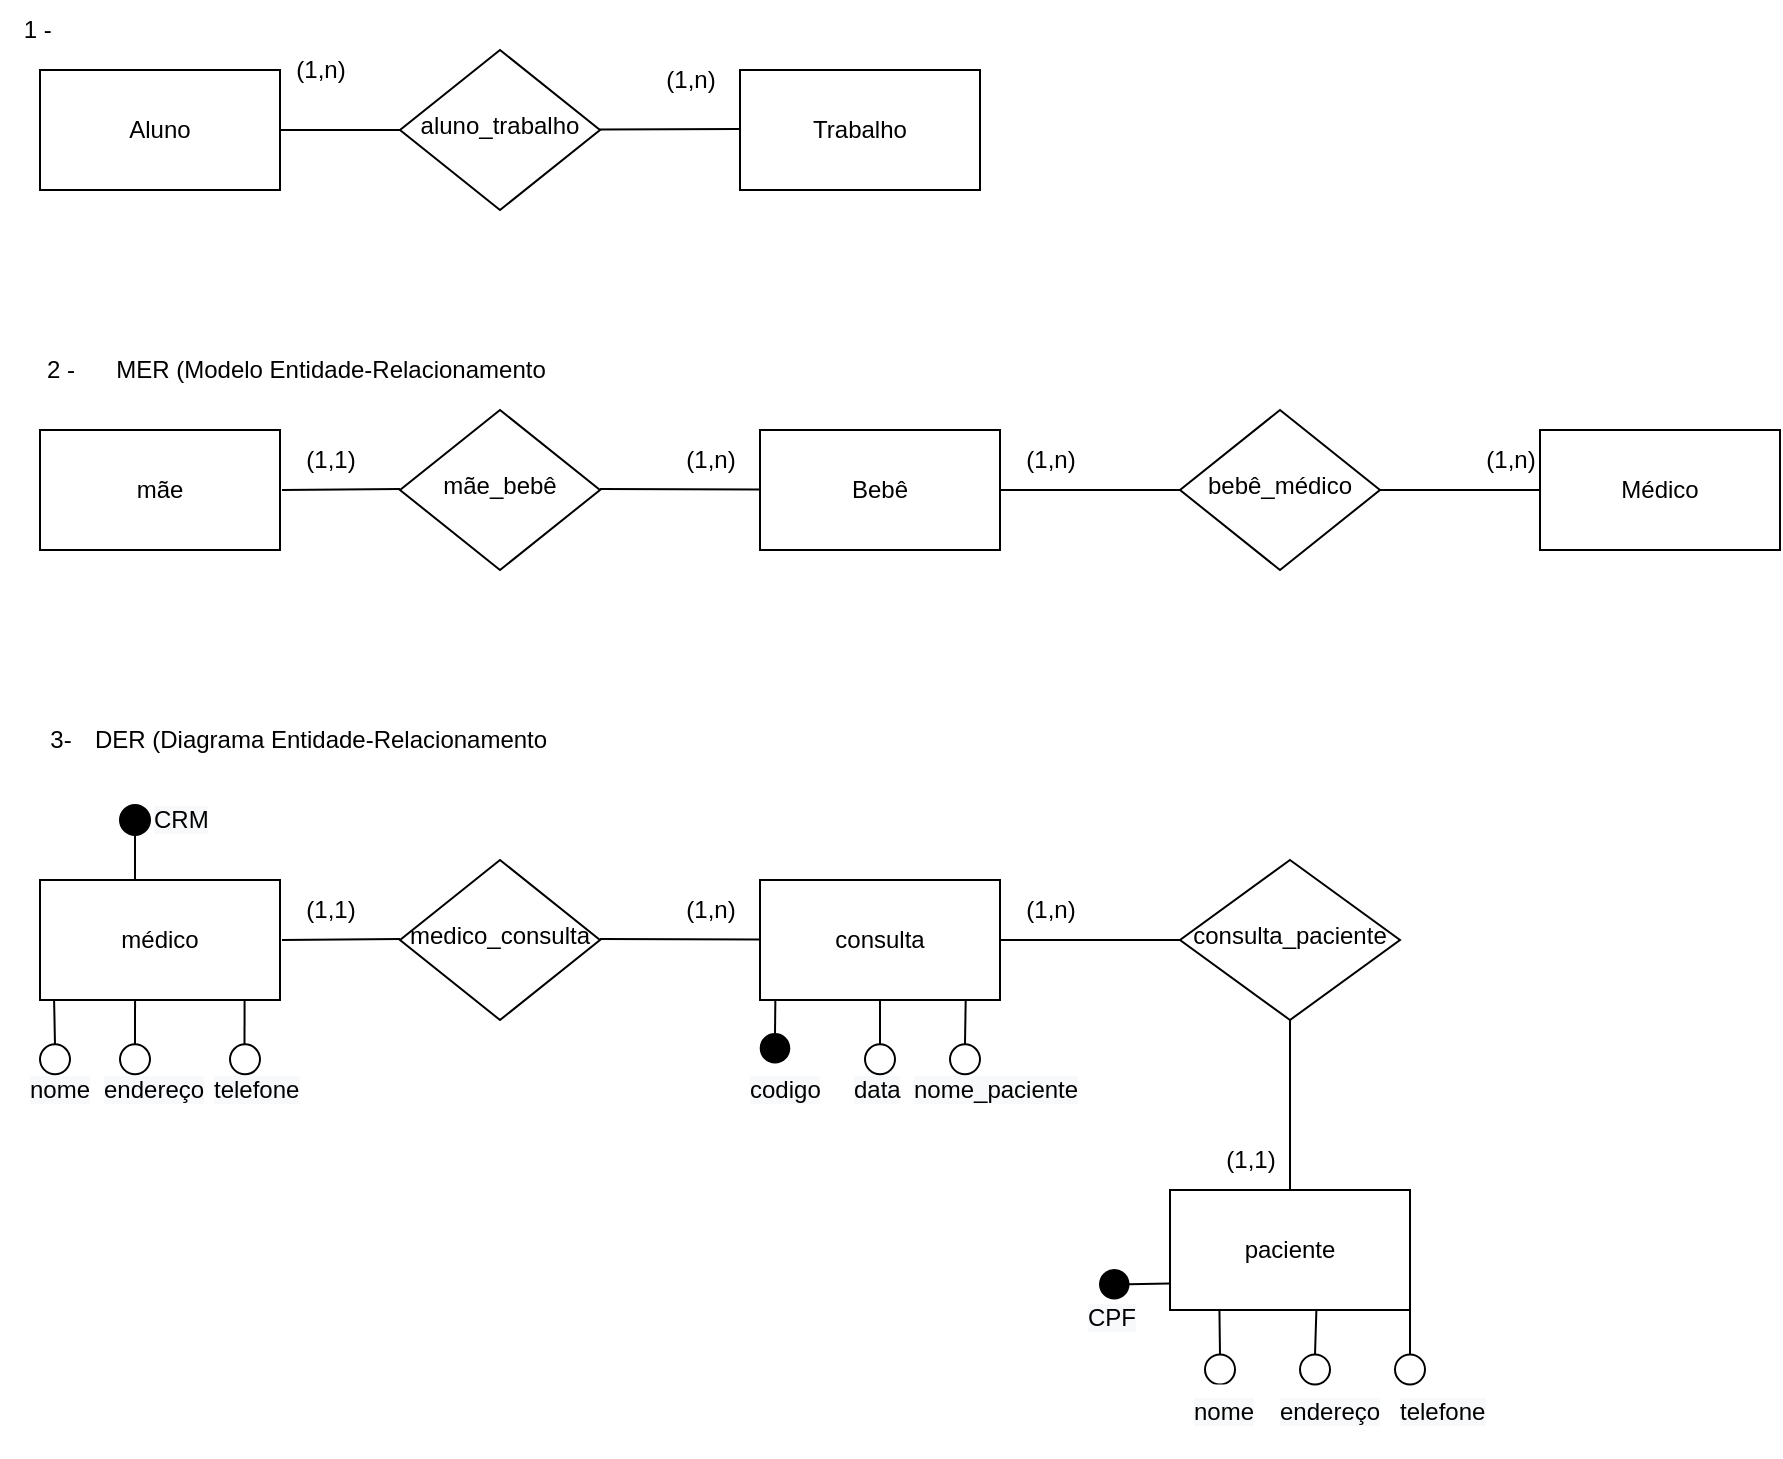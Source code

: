 <mxfile version="20.2.7" type="github">
  <diagram id="C5RBs43oDa-KdzZeNtuy" name="Page-1">
    <mxGraphModel dx="797" dy="588" grid="1" gridSize="10" guides="1" tooltips="1" connect="1" arrows="1" fold="1" page="1" pageScale="1" pageWidth="827" pageHeight="1169" math="0" shadow="0">
      <root>
        <mxCell id="WIyWlLk6GJQsqaUBKTNV-0" />
        <mxCell id="WIyWlLk6GJQsqaUBKTNV-1" parent="WIyWlLk6GJQsqaUBKTNV-0" />
        <mxCell id="WIyWlLk6GJQsqaUBKTNV-6" value="aluno_trabalho&lt;br&gt;" style="rhombus;whiteSpace=wrap;html=1;shadow=0;fontFamily=Helvetica;fontSize=12;align=center;strokeWidth=1;spacing=6;spacingTop=-4;" parent="WIyWlLk6GJQsqaUBKTNV-1" vertex="1">
          <mxGeometry x="200" y="170" width="100" height="80" as="geometry" />
        </mxCell>
        <mxCell id="wWvR31Q34g6kSzC3Vsf_-0" value="Trabalho" style="rounded=0;whiteSpace=wrap;html=1;" vertex="1" parent="WIyWlLk6GJQsqaUBKTNV-1">
          <mxGeometry x="370" y="180" width="120" height="60" as="geometry" />
        </mxCell>
        <mxCell id="wWvR31Q34g6kSzC3Vsf_-1" value="Aluno" style="rounded=0;whiteSpace=wrap;html=1;" vertex="1" parent="WIyWlLk6GJQsqaUBKTNV-1">
          <mxGeometry x="20" y="180" width="120" height="60" as="geometry" />
        </mxCell>
        <mxCell id="wWvR31Q34g6kSzC3Vsf_-2" value="(1,n)" style="text;html=1;align=center;verticalAlign=middle;resizable=0;points=[];autosize=1;strokeColor=none;fillColor=none;" vertex="1" parent="WIyWlLk6GJQsqaUBKTNV-1">
          <mxGeometry x="135" y="165" width="50" height="30" as="geometry" />
        </mxCell>
        <mxCell id="wWvR31Q34g6kSzC3Vsf_-4" value="" style="endArrow=none;html=1;rounded=0;exitX=1;exitY=0.5;exitDx=0;exitDy=0;entryX=0;entryY=0.5;entryDx=0;entryDy=0;" edge="1" parent="WIyWlLk6GJQsqaUBKTNV-1" source="wWvR31Q34g6kSzC3Vsf_-1" target="WIyWlLk6GJQsqaUBKTNV-6">
          <mxGeometry width="50" height="50" relative="1" as="geometry">
            <mxPoint x="160" y="260" as="sourcePoint" />
            <mxPoint x="180" y="210" as="targetPoint" />
          </mxGeometry>
        </mxCell>
        <mxCell id="wWvR31Q34g6kSzC3Vsf_-5" value="" style="endArrow=none;html=1;rounded=0;entryX=0;entryY=0.5;entryDx=0;entryDy=0;" edge="1" parent="WIyWlLk6GJQsqaUBKTNV-1" source="WIyWlLk6GJQsqaUBKTNV-6">
          <mxGeometry width="50" height="50" relative="1" as="geometry">
            <mxPoint x="310" y="209.5" as="sourcePoint" />
            <mxPoint x="370" y="209.5" as="targetPoint" />
          </mxGeometry>
        </mxCell>
        <mxCell id="wWvR31Q34g6kSzC3Vsf_-6" value="1 -&amp;nbsp;" style="text;html=1;align=center;verticalAlign=middle;resizable=0;points=[];autosize=1;strokeColor=none;fillColor=none;" vertex="1" parent="WIyWlLk6GJQsqaUBKTNV-1">
          <mxGeometry y="145" width="40" height="30" as="geometry" />
        </mxCell>
        <mxCell id="wWvR31Q34g6kSzC3Vsf_-7" value="&lt;span style=&quot;&quot;&gt;Médico&lt;/span&gt;" style="rounded=0;whiteSpace=wrap;html=1;" vertex="1" parent="WIyWlLk6GJQsqaUBKTNV-1">
          <mxGeometry x="770" y="360" width="120" height="60" as="geometry" />
        </mxCell>
        <mxCell id="wWvR31Q34g6kSzC3Vsf_-9" value="mãe" style="rounded=0;whiteSpace=wrap;html=1;" vertex="1" parent="WIyWlLk6GJQsqaUBKTNV-1">
          <mxGeometry x="20" y="360" width="120" height="60" as="geometry" />
        </mxCell>
        <mxCell id="wWvR31Q34g6kSzC3Vsf_-12" value="Bebê" style="rounded=0;whiteSpace=wrap;html=1;" vertex="1" parent="WIyWlLk6GJQsqaUBKTNV-1">
          <mxGeometry x="380" y="360" width="120" height="60" as="geometry" />
        </mxCell>
        <mxCell id="wWvR31Q34g6kSzC3Vsf_-13" value="2 -" style="text;html=1;align=center;verticalAlign=middle;resizable=0;points=[];autosize=1;strokeColor=none;fillColor=none;" vertex="1" parent="WIyWlLk6GJQsqaUBKTNV-1">
          <mxGeometry x="10" y="315" width="40" height="30" as="geometry" />
        </mxCell>
        <mxCell id="wWvR31Q34g6kSzC3Vsf_-20" value="mãe_bebê" style="rhombus;whiteSpace=wrap;html=1;shadow=0;fontFamily=Helvetica;fontSize=12;align=center;strokeWidth=1;spacing=6;spacingTop=-4;" vertex="1" parent="WIyWlLk6GJQsqaUBKTNV-1">
          <mxGeometry x="200" y="350" width="100" height="80" as="geometry" />
        </mxCell>
        <mxCell id="wWvR31Q34g6kSzC3Vsf_-23" value="" style="endArrow=none;html=1;rounded=0;exitX=1;exitY=0.5;exitDx=0;exitDy=0;" edge="1" parent="WIyWlLk6GJQsqaUBKTNV-1" target="wWvR31Q34g6kSzC3Vsf_-12">
          <mxGeometry width="50" height="50" relative="1" as="geometry">
            <mxPoint x="300" y="389.5" as="sourcePoint" />
            <mxPoint x="365" y="390" as="targetPoint" />
          </mxGeometry>
        </mxCell>
        <mxCell id="wWvR31Q34g6kSzC3Vsf_-24" value="" style="endArrow=none;html=1;rounded=0;exitX=0.02;exitY=1;exitDx=0;exitDy=0;entryX=0;entryY=0.5;entryDx=0;entryDy=0;startArrow=none;exitPerimeter=0;" edge="1" parent="WIyWlLk6GJQsqaUBKTNV-1">
          <mxGeometry width="50" height="50" relative="1" as="geometry">
            <mxPoint x="141" y="390" as="sourcePoint" />
            <mxPoint x="200" y="389.5" as="targetPoint" />
          </mxGeometry>
        </mxCell>
        <mxCell id="wWvR31Q34g6kSzC3Vsf_-27" value="" style="endArrow=none;html=1;rounded=0;exitX=0;exitY=0.5;exitDx=0;exitDy=0;entryX=1;entryY=0.5;entryDx=0;entryDy=0;" edge="1" parent="WIyWlLk6GJQsqaUBKTNV-1" source="wWvR31Q34g6kSzC3Vsf_-21" target="wWvR31Q34g6kSzC3Vsf_-12">
          <mxGeometry width="50" height="50" relative="1" as="geometry">
            <mxPoint x="150" y="399.5" as="sourcePoint" />
            <mxPoint x="210" y="399.5" as="targetPoint" />
          </mxGeometry>
        </mxCell>
        <mxCell id="wWvR31Q34g6kSzC3Vsf_-29" value="(1,n)" style="text;html=1;align=center;verticalAlign=middle;resizable=0;points=[];autosize=1;strokeColor=none;fillColor=none;" vertex="1" parent="WIyWlLk6GJQsqaUBKTNV-1">
          <mxGeometry x="330" y="360" width="50" height="30" as="geometry" />
        </mxCell>
        <mxCell id="wWvR31Q34g6kSzC3Vsf_-21" value="bebê_médico" style="rhombus;whiteSpace=wrap;html=1;shadow=0;fontFamily=Helvetica;fontSize=12;align=center;strokeWidth=1;spacing=6;spacingTop=-4;" vertex="1" parent="WIyWlLk6GJQsqaUBKTNV-1">
          <mxGeometry x="590" y="350" width="100" height="80" as="geometry" />
        </mxCell>
        <mxCell id="wWvR31Q34g6kSzC3Vsf_-32" value="" style="endArrow=none;html=1;rounded=0;exitX=0;exitY=0.5;exitDx=0;exitDy=0;entryX=1;entryY=0.5;entryDx=0;entryDy=0;" edge="1" parent="WIyWlLk6GJQsqaUBKTNV-1" source="wWvR31Q34g6kSzC3Vsf_-7" target="wWvR31Q34g6kSzC3Vsf_-21">
          <mxGeometry width="50" height="50" relative="1" as="geometry">
            <mxPoint x="708.96" y="360.48" as="sourcePoint" />
            <mxPoint x="79.5" y="550" as="targetPoint" />
          </mxGeometry>
        </mxCell>
        <mxCell id="wWvR31Q34g6kSzC3Vsf_-35" value="" style="endArrow=none;html=1;rounded=0;exitX=1;exitY=0.5;exitDx=0;exitDy=0;entryX=0;entryY=0.5;entryDx=0;entryDy=0;" edge="1" parent="WIyWlLk6GJQsqaUBKTNV-1">
          <mxGeometry width="50" height="50" relative="1" as="geometry">
            <mxPoint x="140" y="389.5" as="sourcePoint" />
            <mxPoint x="140" y="375" as="targetPoint" />
          </mxGeometry>
        </mxCell>
        <mxCell id="wWvR31Q34g6kSzC3Vsf_-36" value="(1,1)" style="text;html=1;align=center;verticalAlign=middle;resizable=0;points=[];autosize=1;strokeColor=none;fillColor=none;" vertex="1" parent="WIyWlLk6GJQsqaUBKTNV-1">
          <mxGeometry x="140" y="360" width="50" height="30" as="geometry" />
        </mxCell>
        <mxCell id="wWvR31Q34g6kSzC3Vsf_-37" value="(1,n)" style="text;html=1;align=center;verticalAlign=middle;resizable=0;points=[];autosize=1;strokeColor=none;fillColor=none;" vertex="1" parent="WIyWlLk6GJQsqaUBKTNV-1">
          <mxGeometry x="730" y="360" width="50" height="30" as="geometry" />
        </mxCell>
        <mxCell id="wWvR31Q34g6kSzC3Vsf_-38" value="(1,n)" style="text;html=1;align=center;verticalAlign=middle;resizable=0;points=[];autosize=1;strokeColor=none;fillColor=none;" vertex="1" parent="WIyWlLk6GJQsqaUBKTNV-1">
          <mxGeometry x="500" y="360" width="50" height="30" as="geometry" />
        </mxCell>
        <mxCell id="wWvR31Q34g6kSzC3Vsf_-39" value="(1,n)" style="text;html=1;align=center;verticalAlign=middle;resizable=0;points=[];autosize=1;strokeColor=none;fillColor=none;" vertex="1" parent="WIyWlLk6GJQsqaUBKTNV-1">
          <mxGeometry x="320" y="170" width="50" height="30" as="geometry" />
        </mxCell>
        <mxCell id="wWvR31Q34g6kSzC3Vsf_-49" value="&lt;span style=&quot;&quot;&gt;paciente&lt;/span&gt;" style="rounded=0;whiteSpace=wrap;html=1;" vertex="1" parent="WIyWlLk6GJQsqaUBKTNV-1">
          <mxGeometry x="585" y="740" width="120" height="60" as="geometry" />
        </mxCell>
        <mxCell id="wWvR31Q34g6kSzC3Vsf_-50" value="médico" style="rounded=0;whiteSpace=wrap;html=1;" vertex="1" parent="WIyWlLk6GJQsqaUBKTNV-1">
          <mxGeometry x="20" y="585" width="120" height="60" as="geometry" />
        </mxCell>
        <mxCell id="wWvR31Q34g6kSzC3Vsf_-51" value="consulta" style="rounded=0;whiteSpace=wrap;html=1;" vertex="1" parent="WIyWlLk6GJQsqaUBKTNV-1">
          <mxGeometry x="380" y="585" width="120" height="60" as="geometry" />
        </mxCell>
        <mxCell id="wWvR31Q34g6kSzC3Vsf_-52" value="3-" style="text;html=1;align=center;verticalAlign=middle;resizable=0;points=[];autosize=1;strokeColor=none;fillColor=none;" vertex="1" parent="WIyWlLk6GJQsqaUBKTNV-1">
          <mxGeometry x="15" y="500" width="30" height="30" as="geometry" />
        </mxCell>
        <mxCell id="wWvR31Q34g6kSzC3Vsf_-53" value="medico_consulta" style="rhombus;whiteSpace=wrap;html=1;shadow=0;fontFamily=Helvetica;fontSize=12;align=center;strokeWidth=1;spacing=6;spacingTop=-4;" vertex="1" parent="WIyWlLk6GJQsqaUBKTNV-1">
          <mxGeometry x="200" y="575" width="100" height="80" as="geometry" />
        </mxCell>
        <mxCell id="wWvR31Q34g6kSzC3Vsf_-54" value="" style="endArrow=none;html=1;rounded=0;exitX=1;exitY=0.5;exitDx=0;exitDy=0;" edge="1" parent="WIyWlLk6GJQsqaUBKTNV-1" target="wWvR31Q34g6kSzC3Vsf_-51">
          <mxGeometry width="50" height="50" relative="1" as="geometry">
            <mxPoint x="300" y="614.5" as="sourcePoint" />
            <mxPoint x="365" y="615" as="targetPoint" />
          </mxGeometry>
        </mxCell>
        <mxCell id="wWvR31Q34g6kSzC3Vsf_-55" value="" style="endArrow=none;html=1;rounded=0;exitX=0.02;exitY=1;exitDx=0;exitDy=0;entryX=0;entryY=0.5;entryDx=0;entryDy=0;startArrow=none;exitPerimeter=0;" edge="1" parent="WIyWlLk6GJQsqaUBKTNV-1">
          <mxGeometry width="50" height="50" relative="1" as="geometry">
            <mxPoint x="141" y="615" as="sourcePoint" />
            <mxPoint x="200" y="614.5" as="targetPoint" />
          </mxGeometry>
        </mxCell>
        <mxCell id="wWvR31Q34g6kSzC3Vsf_-56" value="" style="endArrow=none;html=1;rounded=0;exitX=0;exitY=0.5;exitDx=0;exitDy=0;entryX=1;entryY=0.5;entryDx=0;entryDy=0;" edge="1" parent="WIyWlLk6GJQsqaUBKTNV-1" source="wWvR31Q34g6kSzC3Vsf_-58" target="wWvR31Q34g6kSzC3Vsf_-51">
          <mxGeometry width="50" height="50" relative="1" as="geometry">
            <mxPoint x="150" y="624.5" as="sourcePoint" />
            <mxPoint x="210" y="624.5" as="targetPoint" />
          </mxGeometry>
        </mxCell>
        <mxCell id="wWvR31Q34g6kSzC3Vsf_-57" value="(1,n)" style="text;html=1;align=center;verticalAlign=middle;resizable=0;points=[];autosize=1;strokeColor=none;fillColor=none;" vertex="1" parent="WIyWlLk6GJQsqaUBKTNV-1">
          <mxGeometry x="330" y="585" width="50" height="30" as="geometry" />
        </mxCell>
        <mxCell id="wWvR31Q34g6kSzC3Vsf_-58" value="consulta_paciente" style="rhombus;whiteSpace=wrap;html=1;shadow=0;fontFamily=Helvetica;fontSize=12;align=center;strokeWidth=1;spacing=6;spacingTop=-4;" vertex="1" parent="WIyWlLk6GJQsqaUBKTNV-1">
          <mxGeometry x="590" y="575" width="110" height="80" as="geometry" />
        </mxCell>
        <mxCell id="wWvR31Q34g6kSzC3Vsf_-59" value="" style="endArrow=none;html=1;rounded=0;entryX=0.5;entryY=1;entryDx=0;entryDy=0;exitX=0.5;exitY=0;exitDx=0;exitDy=0;" edge="1" parent="WIyWlLk6GJQsqaUBKTNV-1" source="wWvR31Q34g6kSzC3Vsf_-49" target="wWvR31Q34g6kSzC3Vsf_-58">
          <mxGeometry width="50" height="50" relative="1" as="geometry">
            <mxPoint x="700" y="720" as="sourcePoint" />
            <mxPoint x="79.5" y="775" as="targetPoint" />
          </mxGeometry>
        </mxCell>
        <mxCell id="wWvR31Q34g6kSzC3Vsf_-60" value="" style="endArrow=none;html=1;rounded=0;exitX=1;exitY=0.5;exitDx=0;exitDy=0;entryX=0;entryY=0.5;entryDx=0;entryDy=0;" edge="1" parent="WIyWlLk6GJQsqaUBKTNV-1">
          <mxGeometry width="50" height="50" relative="1" as="geometry">
            <mxPoint x="140" y="614.5" as="sourcePoint" />
            <mxPoint x="140" y="600" as="targetPoint" />
          </mxGeometry>
        </mxCell>
        <mxCell id="wWvR31Q34g6kSzC3Vsf_-61" value="(1,1)" style="text;html=1;align=center;verticalAlign=middle;resizable=0;points=[];autosize=1;strokeColor=none;fillColor=none;" vertex="1" parent="WIyWlLk6GJQsqaUBKTNV-1">
          <mxGeometry x="140" y="585" width="50" height="30" as="geometry" />
        </mxCell>
        <mxCell id="wWvR31Q34g6kSzC3Vsf_-62" value="(1,1)" style="text;html=1;align=center;verticalAlign=middle;resizable=0;points=[];autosize=1;strokeColor=none;fillColor=none;" vertex="1" parent="WIyWlLk6GJQsqaUBKTNV-1">
          <mxGeometry x="600" y="710" width="50" height="30" as="geometry" />
        </mxCell>
        <mxCell id="wWvR31Q34g6kSzC3Vsf_-63" value="(1,n)" style="text;html=1;align=center;verticalAlign=middle;resizable=0;points=[];autosize=1;strokeColor=none;fillColor=none;" vertex="1" parent="WIyWlLk6GJQsqaUBKTNV-1">
          <mxGeometry x="500" y="585" width="50" height="30" as="geometry" />
        </mxCell>
        <mxCell id="wWvR31Q34g6kSzC3Vsf_-76" value="&lt;meta charset=&quot;utf-8&quot;&gt;&lt;span style=&quot;color: rgb(0, 0, 0); font-family: Helvetica; font-size: 12px; font-style: normal; font-variant-ligatures: normal; font-variant-caps: normal; font-weight: 400; letter-spacing: normal; orphans: 2; text-align: center; text-indent: 0px; text-transform: none; widows: 2; word-spacing: 0px; -webkit-text-stroke-width: 0px; background-color: rgb(248, 249, 250); text-decoration-thickness: initial; text-decoration-style: initial; text-decoration-color: initial; float: none; display: inline !important;&quot;&gt;nome&lt;/span&gt;" style="text;whiteSpace=wrap;html=1;" vertex="1" parent="WIyWlLk6GJQsqaUBKTNV-1">
          <mxGeometry x="12.5" y="676.25" width="30" height="27.5" as="geometry" />
        </mxCell>
        <mxCell id="wWvR31Q34g6kSzC3Vsf_-88" value="" style="ellipse;whiteSpace=wrap;html=1;aspect=fixed;fillColor=#FFFFFF;" vertex="1" parent="WIyWlLk6GJQsqaUBKTNV-1">
          <mxGeometry x="20" y="667.14" width="15" height="15" as="geometry" />
        </mxCell>
        <mxCell id="wWvR31Q34g6kSzC3Vsf_-90" value="" style="ellipse;whiteSpace=wrap;html=1;aspect=fixed;fillColor=#FFFFFF;" vertex="1" parent="WIyWlLk6GJQsqaUBKTNV-1">
          <mxGeometry x="60" y="667.14" width="15" height="15" as="geometry" />
        </mxCell>
        <mxCell id="wWvR31Q34g6kSzC3Vsf_-93" value="" style="ellipse;whiteSpace=wrap;html=1;aspect=fixed;fillColor=#000000;" vertex="1" parent="WIyWlLk6GJQsqaUBKTNV-1">
          <mxGeometry x="60" y="547.5" width="15" height="15" as="geometry" />
        </mxCell>
        <mxCell id="wWvR31Q34g6kSzC3Vsf_-94" value="&lt;span style=&quot;color: rgb(0, 0, 0); font-family: Helvetica; font-size: 12px; font-style: normal; font-variant-ligatures: normal; font-variant-caps: normal; font-weight: 400; letter-spacing: normal; orphans: 2; text-align: center; text-indent: 0px; text-transform: none; widows: 2; word-spacing: 0px; -webkit-text-stroke-width: 0px; background-color: rgb(248, 249, 250); text-decoration-thickness: initial; text-decoration-style: initial; text-decoration-color: initial; float: none; display: inline !important;&quot;&gt;CRM&lt;br&gt;&lt;br&gt;&lt;/span&gt;" style="text;whiteSpace=wrap;html=1;" vertex="1" parent="WIyWlLk6GJQsqaUBKTNV-1">
          <mxGeometry x="75" y="541.25" width="30" height="27.5" as="geometry" />
        </mxCell>
        <mxCell id="wWvR31Q34g6kSzC3Vsf_-99" value="" style="endArrow=none;html=1;rounded=0;entryX=0.396;entryY=-0.002;entryDx=0;entryDy=0;entryPerimeter=0;exitX=0.5;exitY=1;exitDx=0;exitDy=0;" edge="1" parent="WIyWlLk6GJQsqaUBKTNV-1" source="wWvR31Q34g6kSzC3Vsf_-93" target="wWvR31Q34g6kSzC3Vsf_-50">
          <mxGeometry width="50" height="50" relative="1" as="geometry">
            <mxPoint x="60" y="560" as="sourcePoint" />
            <mxPoint x="510" y="610" as="targetPoint" />
          </mxGeometry>
        </mxCell>
        <mxCell id="wWvR31Q34g6kSzC3Vsf_-100" value="" style="endArrow=none;html=1;rounded=0;entryX=0.392;entryY=1.006;entryDx=0;entryDy=0;exitX=0.5;exitY=0;exitDx=0;exitDy=0;entryPerimeter=0;" edge="1" parent="WIyWlLk6GJQsqaUBKTNV-1" source="wWvR31Q34g6kSzC3Vsf_-88">
          <mxGeometry width="50" height="50" relative="1" as="geometry">
            <mxPoint x="80" y="789.64" as="sourcePoint" />
            <mxPoint x="27.04" y="645" as="targetPoint" />
          </mxGeometry>
        </mxCell>
        <mxCell id="wWvR31Q34g6kSzC3Vsf_-102" value="" style="endArrow=none;html=1;rounded=0;entryX=0.396;entryY=0.998;entryDx=0;entryDy=0;entryPerimeter=0;exitX=0.5;exitY=0;exitDx=0;exitDy=0;" edge="1" parent="WIyWlLk6GJQsqaUBKTNV-1" source="wWvR31Q34g6kSzC3Vsf_-90" target="wWvR31Q34g6kSzC3Vsf_-50">
          <mxGeometry width="50" height="50" relative="1" as="geometry">
            <mxPoint x="120" y="790" as="sourcePoint" />
            <mxPoint x="170" y="740" as="targetPoint" />
          </mxGeometry>
        </mxCell>
        <mxCell id="wWvR31Q34g6kSzC3Vsf_-103" value="&lt;span style=&quot;color: rgb(0, 0, 0); font-family: Helvetica; font-size: 12px; font-style: normal; font-variant-ligatures: normal; font-variant-caps: normal; font-weight: 400; letter-spacing: normal; orphans: 2; text-align: center; text-indent: 0px; text-transform: none; widows: 2; word-spacing: 0px; -webkit-text-stroke-width: 0px; background-color: rgb(248, 249, 250); text-decoration-thickness: initial; text-decoration-style: initial; text-decoration-color: initial; float: none; display: inline !important;&quot;&gt;endereço&lt;/span&gt;" style="text;whiteSpace=wrap;html=1;" vertex="1" parent="WIyWlLk6GJQsqaUBKTNV-1">
          <mxGeometry x="50" y="676.25" width="60" height="20" as="geometry" />
        </mxCell>
        <mxCell id="wWvR31Q34g6kSzC3Vsf_-106" value="" style="ellipse;whiteSpace=wrap;html=1;aspect=fixed;fillColor=#FFFFFF;" vertex="1" parent="WIyWlLk6GJQsqaUBKTNV-1">
          <mxGeometry x="115" y="667.14" width="15" height="15" as="geometry" />
        </mxCell>
        <mxCell id="wWvR31Q34g6kSzC3Vsf_-107" value="&lt;span style=&quot;color: rgb(0, 0, 0); font-family: Helvetica; font-size: 12px; font-style: normal; font-variant-ligatures: normal; font-variant-caps: normal; font-weight: 400; letter-spacing: normal; orphans: 2; text-align: center; text-indent: 0px; text-transform: none; widows: 2; word-spacing: 0px; -webkit-text-stroke-width: 0px; background-color: rgb(248, 249, 250); text-decoration-thickness: initial; text-decoration-style: initial; text-decoration-color: initial; float: none; display: inline !important;&quot;&gt;telefone&lt;br&gt;&lt;br&gt;&lt;/span&gt;" style="text;whiteSpace=wrap;html=1;" vertex="1" parent="WIyWlLk6GJQsqaUBKTNV-1">
          <mxGeometry x="105" y="676.25" width="60" height="20" as="geometry" />
        </mxCell>
        <mxCell id="wWvR31Q34g6kSzC3Vsf_-108" value="" style="endArrow=none;html=1;rounded=0;entryX=0.396;entryY=0.998;entryDx=0;entryDy=0;entryPerimeter=0;exitX=0.5;exitY=0;exitDx=0;exitDy=0;" edge="1" parent="WIyWlLk6GJQsqaUBKTNV-1">
          <mxGeometry width="50" height="50" relative="1" as="geometry">
            <mxPoint x="122.26" y="667.14" as="sourcePoint" />
            <mxPoint x="122.28" y="644.88" as="targetPoint" />
          </mxGeometry>
        </mxCell>
        <mxCell id="wWvR31Q34g6kSzC3Vsf_-109" value="" style="ellipse;whiteSpace=wrap;html=1;aspect=fixed;fillColor=#FFFFFF;" vertex="1" parent="WIyWlLk6GJQsqaUBKTNV-1">
          <mxGeometry x="602.5" y="822.26" width="15" height="15" as="geometry" />
        </mxCell>
        <mxCell id="wWvR31Q34g6kSzC3Vsf_-110" value="" style="ellipse;whiteSpace=wrap;html=1;aspect=fixed;fillColor=#FFFFFF;" vertex="1" parent="WIyWlLk6GJQsqaUBKTNV-1">
          <mxGeometry x="650" y="822.26" width="15" height="15" as="geometry" />
        </mxCell>
        <mxCell id="wWvR31Q34g6kSzC3Vsf_-111" value="" style="endArrow=none;html=1;rounded=0;entryX=-0.001;entryY=0.78;entryDx=0;entryDy=0;exitX=1;exitY=0.5;exitDx=0;exitDy=0;startArrow=none;entryPerimeter=0;" edge="1" parent="WIyWlLk6GJQsqaUBKTNV-1" source="wWvR31Q34g6kSzC3Vsf_-118" target="wWvR31Q34g6kSzC3Vsf_-49">
          <mxGeometry width="50" height="50" relative="1" as="geometry">
            <mxPoint x="660" y="944.64" as="sourcePoint" />
            <mxPoint x="607.04" y="800" as="targetPoint" />
          </mxGeometry>
        </mxCell>
        <mxCell id="wWvR31Q34g6kSzC3Vsf_-112" value="" style="endArrow=none;html=1;rounded=0;entryX=0.61;entryY=1.002;entryDx=0;entryDy=0;exitX=0.5;exitY=0;exitDx=0;exitDy=0;entryPerimeter=0;" edge="1" parent="WIyWlLk6GJQsqaUBKTNV-1" source="wWvR31Q34g6kSzC3Vsf_-110" target="wWvR31Q34g6kSzC3Vsf_-49">
          <mxGeometry width="50" height="50" relative="1" as="geometry">
            <mxPoint x="710" y="945.12" as="sourcePoint" />
            <mxPoint x="657.52" y="800.0" as="targetPoint" />
          </mxGeometry>
        </mxCell>
        <mxCell id="wWvR31Q34g6kSzC3Vsf_-113" value="&lt;span style=&quot;color: rgb(0, 0, 0); font-family: Helvetica; font-size: 12px; font-style: normal; font-variant-ligatures: normal; font-variant-caps: normal; font-weight: 400; letter-spacing: normal; orphans: 2; text-align: center; text-indent: 0px; text-transform: none; widows: 2; word-spacing: 0px; -webkit-text-stroke-width: 0px; background-color: rgb(248, 249, 250); text-decoration-thickness: initial; text-decoration-style: initial; text-decoration-color: initial; float: none; display: inline !important;&quot;&gt;endereço&lt;/span&gt;" style="text;whiteSpace=wrap;html=1;" vertex="1" parent="WIyWlLk6GJQsqaUBKTNV-1">
          <mxGeometry x="637.5" y="837.26" width="60" height="20" as="geometry" />
        </mxCell>
        <mxCell id="wWvR31Q34g6kSzC3Vsf_-114" value="" style="ellipse;whiteSpace=wrap;html=1;aspect=fixed;fillColor=#FFFFFF;" vertex="1" parent="WIyWlLk6GJQsqaUBKTNV-1">
          <mxGeometry x="697.5" y="822.26" width="15" height="15" as="geometry" />
        </mxCell>
        <mxCell id="wWvR31Q34g6kSzC3Vsf_-115" value="&lt;span style=&quot;color: rgb(0, 0, 0); font-family: Helvetica; font-size: 12px; font-style: normal; font-variant-ligatures: normal; font-variant-caps: normal; font-weight: 400; letter-spacing: normal; orphans: 2; text-align: center; text-indent: 0px; text-transform: none; widows: 2; word-spacing: 0px; -webkit-text-stroke-width: 0px; background-color: rgb(248, 249, 250); text-decoration-thickness: initial; text-decoration-style: initial; text-decoration-color: initial; float: none; display: inline !important;&quot;&gt;telefone&lt;br&gt;&lt;br&gt;&lt;/span&gt;" style="text;whiteSpace=wrap;html=1;" vertex="1" parent="WIyWlLk6GJQsqaUBKTNV-1">
          <mxGeometry x="697.5" y="837.26" width="42.5" height="20" as="geometry" />
        </mxCell>
        <mxCell id="wWvR31Q34g6kSzC3Vsf_-116" value="" style="endArrow=none;html=1;rounded=0;entryX=1;entryY=1;entryDx=0;entryDy=0;exitX=0.5;exitY=0;exitDx=0;exitDy=0;" edge="1" parent="WIyWlLk6GJQsqaUBKTNV-1" source="wWvR31Q34g6kSzC3Vsf_-114" target="wWvR31Q34g6kSzC3Vsf_-49">
          <mxGeometry width="50" height="50" relative="1" as="geometry">
            <mxPoint x="692.26" y="822.26" as="sourcePoint" />
            <mxPoint x="692.28" y="800.0" as="targetPoint" />
          </mxGeometry>
        </mxCell>
        <mxCell id="wWvR31Q34g6kSzC3Vsf_-117" value="&lt;meta charset=&quot;utf-8&quot;&gt;&lt;span style=&quot;color: rgb(0, 0, 0); font-family: Helvetica; font-size: 12px; font-style: normal; font-variant-ligatures: normal; font-variant-caps: normal; font-weight: 400; letter-spacing: normal; orphans: 2; text-align: center; text-indent: 0px; text-transform: none; widows: 2; word-spacing: 0px; -webkit-text-stroke-width: 0px; background-color: rgb(248, 249, 250); text-decoration-thickness: initial; text-decoration-style: initial; text-decoration-color: initial; float: none; display: inline !important;&quot;&gt;nome&lt;/span&gt;" style="text;whiteSpace=wrap;html=1;fillColor=#FFFFFF;" vertex="1" parent="WIyWlLk6GJQsqaUBKTNV-1">
          <mxGeometry x="595" y="837.26" width="30" height="27.5" as="geometry" />
        </mxCell>
        <mxCell id="wWvR31Q34g6kSzC3Vsf_-119" value="&lt;span style=&quot;color: rgb(0, 0, 0); font-family: Helvetica; font-size: 12px; font-style: normal; font-variant-ligatures: normal; font-variant-caps: normal; font-weight: 400; letter-spacing: normal; orphans: 2; text-align: center; text-indent: 0px; text-transform: none; widows: 2; word-spacing: 0px; -webkit-text-stroke-width: 0px; background-color: rgb(248, 249, 250); text-decoration-thickness: initial; text-decoration-style: initial; text-decoration-color: initial; float: none; display: inline !important;&quot;&gt;CPF&lt;br&gt;&lt;/span&gt;" style="text;whiteSpace=wrap;html=1;" vertex="1" parent="WIyWlLk6GJQsqaUBKTNV-1">
          <mxGeometry x="542.14" y="790" width="30" height="27.5" as="geometry" />
        </mxCell>
        <mxCell id="wWvR31Q34g6kSzC3Vsf_-118" value="" style="ellipse;whiteSpace=wrap;html=1;aspect=fixed;fillColor=#000000;" vertex="1" parent="WIyWlLk6GJQsqaUBKTNV-1">
          <mxGeometry x="550" y="780" width="14.28" height="14.28" as="geometry" />
        </mxCell>
        <mxCell id="wWvR31Q34g6kSzC3Vsf_-121" value="" style="endArrow=none;html=1;rounded=0;entryX=0.206;entryY=0.996;entryDx=0;entryDy=0;exitX=0.5;exitY=0;exitDx=0;exitDy=0;entryPerimeter=0;" edge="1" parent="WIyWlLk6GJQsqaUBKTNV-1" source="wWvR31Q34g6kSzC3Vsf_-109" target="wWvR31Q34g6kSzC3Vsf_-49">
          <mxGeometry width="50" height="50" relative="1" as="geometry">
            <mxPoint x="607.5" y="822.14" as="sourcePoint" />
            <mxPoint x="607.04" y="800" as="targetPoint" />
          </mxGeometry>
        </mxCell>
        <mxCell id="wWvR31Q34g6kSzC3Vsf_-122" value="" style="ellipse;whiteSpace=wrap;html=1;aspect=fixed;fillColor=#FFFFFF;" vertex="1" parent="WIyWlLk6GJQsqaUBKTNV-1">
          <mxGeometry x="432.5" y="667.14" width="15" height="15" as="geometry" />
        </mxCell>
        <mxCell id="wWvR31Q34g6kSzC3Vsf_-124" value="" style="endArrow=none;html=1;rounded=0;entryX=0.064;entryY=0.991;entryDx=0;entryDy=0;exitX=0.5;exitY=0;exitDx=0;exitDy=0;startArrow=none;entryPerimeter=0;" edge="1" parent="WIyWlLk6GJQsqaUBKTNV-1" source="wWvR31Q34g6kSzC3Vsf_-131" target="wWvR31Q34g6kSzC3Vsf_-51">
          <mxGeometry width="50" height="50" relative="1" as="geometry">
            <mxPoint x="452.5" y="789.52" as="sourcePoint" />
            <mxPoint x="387.1" y="644.46" as="targetPoint" />
          </mxGeometry>
        </mxCell>
        <mxCell id="wWvR31Q34g6kSzC3Vsf_-127" value="" style="ellipse;whiteSpace=wrap;html=1;aspect=fixed;fillColor=#FFFFFF;" vertex="1" parent="WIyWlLk6GJQsqaUBKTNV-1">
          <mxGeometry x="475" y="667.14" width="15" height="15" as="geometry" />
        </mxCell>
        <mxCell id="wWvR31Q34g6kSzC3Vsf_-128" value="" style="endArrow=none;html=1;rounded=0;entryX=0.857;entryY=1.007;entryDx=0;entryDy=0;exitX=0.5;exitY=0;exitDx=0;exitDy=0;entryPerimeter=0;" edge="1" parent="WIyWlLk6GJQsqaUBKTNV-1" source="wWvR31Q34g6kSzC3Vsf_-127" target="wWvR31Q34g6kSzC3Vsf_-51">
          <mxGeometry width="50" height="50" relative="1" as="geometry">
            <mxPoint x="484.76" y="667.14" as="sourcePoint" />
            <mxPoint x="497.5" y="644.88" as="targetPoint" />
          </mxGeometry>
        </mxCell>
        <mxCell id="wWvR31Q34g6kSzC3Vsf_-129" value="&lt;span style=&quot;color: rgb(0, 0, 0); font-family: Helvetica; font-size: 12px; font-style: normal; font-variant-ligatures: normal; font-variant-caps: normal; font-weight: 400; letter-spacing: normal; orphans: 2; text-align: center; text-indent: 0px; text-transform: none; widows: 2; word-spacing: 0px; -webkit-text-stroke-width: 0px; background-color: rgb(248, 249, 250); text-decoration-thickness: initial; text-decoration-style: initial; text-decoration-color: initial; float: none; display: inline !important;&quot;&gt;data&lt;br&gt;&lt;br&gt;&lt;/span&gt;" style="text;whiteSpace=wrap;html=1;" vertex="1" parent="WIyWlLk6GJQsqaUBKTNV-1">
          <mxGeometry x="425" y="676.25" width="30" height="27.5" as="geometry" />
        </mxCell>
        <mxCell id="wWvR31Q34g6kSzC3Vsf_-130" value="&lt;span style=&quot;color: rgb(0, 0, 0); font-family: Helvetica; font-size: 12px; font-style: normal; font-variant-ligatures: normal; font-variant-caps: normal; font-weight: 400; letter-spacing: normal; orphans: 2; text-align: center; text-indent: 0px; text-transform: none; widows: 2; word-spacing: 0px; -webkit-text-stroke-width: 0px; background-color: rgb(248, 249, 250); text-decoration-thickness: initial; text-decoration-style: initial; text-decoration-color: initial; float: none; display: inline !important;&quot;&gt;codigo&lt;br&gt;&lt;/span&gt;" style="text;whiteSpace=wrap;html=1;" vertex="1" parent="WIyWlLk6GJQsqaUBKTNV-1">
          <mxGeometry x="372.5" y="676.25" width="30" height="27.5" as="geometry" />
        </mxCell>
        <mxCell id="wWvR31Q34g6kSzC3Vsf_-131" value="" style="ellipse;whiteSpace=wrap;html=1;aspect=fixed;fillColor=#000000;" vertex="1" parent="WIyWlLk6GJQsqaUBKTNV-1">
          <mxGeometry x="380.36" y="661.97" width="14.28" height="14.28" as="geometry" />
        </mxCell>
        <mxCell id="wWvR31Q34g6kSzC3Vsf_-132" value="" style="endArrow=none;html=1;rounded=0;entryX=0.5;entryY=1;entryDx=0;entryDy=0;exitX=0.5;exitY=0;exitDx=0;exitDy=0;" edge="1" parent="WIyWlLk6GJQsqaUBKTNV-1" source="wWvR31Q34g6kSzC3Vsf_-122" target="wWvR31Q34g6kSzC3Vsf_-51">
          <mxGeometry width="50" height="50" relative="1" as="geometry">
            <mxPoint x="400" y="667.02" as="sourcePoint" />
            <mxPoint x="423.46" y="644.88" as="targetPoint" />
          </mxGeometry>
        </mxCell>
        <mxCell id="wWvR31Q34g6kSzC3Vsf_-133" value="&lt;span style=&quot;color: rgb(0, 0, 0); font-family: Helvetica; font-size: 12px; font-style: normal; font-variant-ligatures: normal; font-variant-caps: normal; font-weight: 400; letter-spacing: normal; orphans: 2; text-align: center; text-indent: 0px; text-transform: none; widows: 2; word-spacing: 0px; -webkit-text-stroke-width: 0px; background-color: rgb(248, 249, 250); text-decoration-thickness: initial; text-decoration-style: initial; text-decoration-color: initial; float: none; display: inline !important;&quot;&gt;nome_paciente&lt;/span&gt;" style="text;whiteSpace=wrap;html=1;" vertex="1" parent="WIyWlLk6GJQsqaUBKTNV-1">
          <mxGeometry x="455" y="676.25" width="60" height="40" as="geometry" />
        </mxCell>
        <mxCell id="wWvR31Q34g6kSzC3Vsf_-134" value="MER (Modelo Entidade-Relacionamento" style="text;html=1;align=center;verticalAlign=middle;resizable=0;points=[];autosize=1;strokeColor=none;fillColor=none;" vertex="1" parent="WIyWlLk6GJQsqaUBKTNV-1">
          <mxGeometry x="45" y="315" width="240" height="30" as="geometry" />
        </mxCell>
        <mxCell id="wWvR31Q34g6kSzC3Vsf_-135" value="DER (Diagrama Entidade-Relacionamento" style="text;html=1;align=center;verticalAlign=middle;resizable=0;points=[];autosize=1;strokeColor=none;fillColor=none;" vertex="1" parent="WIyWlLk6GJQsqaUBKTNV-1">
          <mxGeometry x="35" y="500" width="250" height="30" as="geometry" />
        </mxCell>
      </root>
    </mxGraphModel>
  </diagram>
</mxfile>

